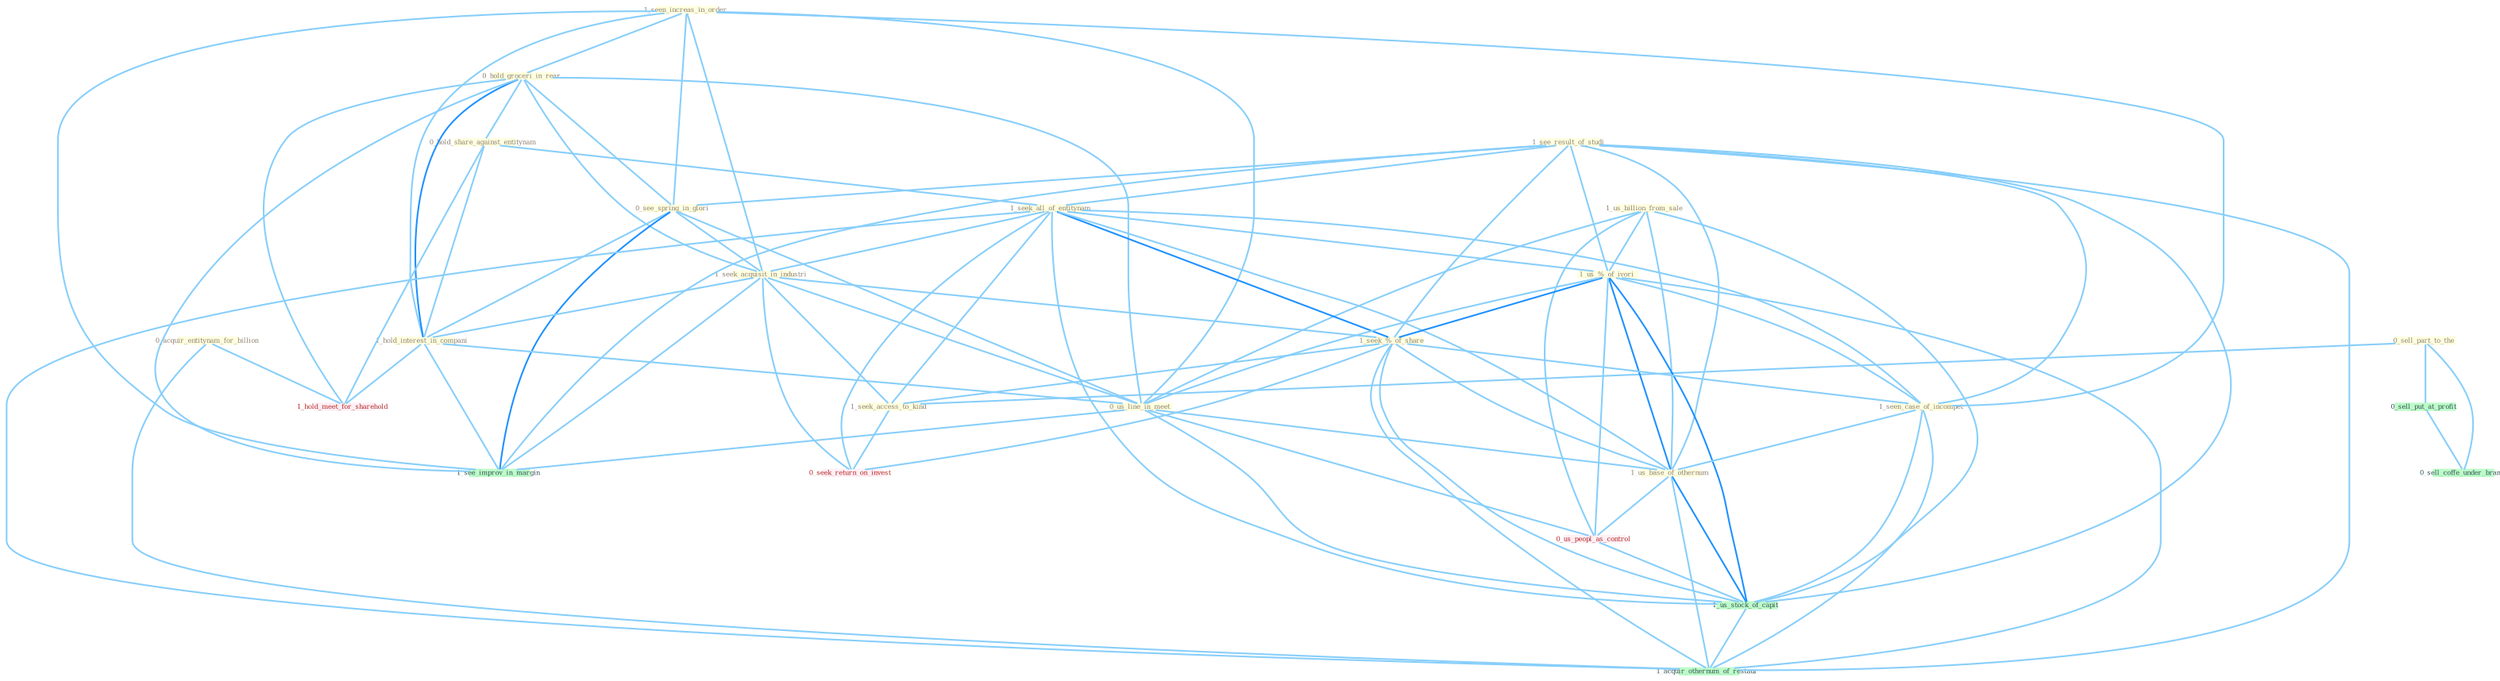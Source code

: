 Graph G{ 
    node
    [shape=polygon,style=filled,width=.5,height=.06,color="#BDFCC9",fixedsize=true,fontsize=4,
    fontcolor="#2f4f4f"];
    {node
    [color="#ffffe0", fontcolor="#8b7d6b"] "1_seen_increas_in_order " "0_hold_groceri_in_rear " "1_see_result_of_studi " "0_see_spring_in_glori " "1_us_billion_from_sale " "0_hold_share_against_entitynam " "1_seek_all_of_entitynam " "1_seek_acquisit_in_industri " "0_sell_part_to_the " "1_us_%_of_ivori " "1_seek_%_of_share " "1_hold_interest_in_compani " "0_acquir_entitynam_for_billion " "1_seek_access_to_kind " "1_seen_case_of_incompet " "0_us_line_in_meet " "1_us_base_of_othernum "}
{node [color="#fff0f5", fontcolor="#b22222"] "0_us_peopl_as_control " "0_seek_return_on_invest " "1_hold_meet_for_sharehold "}
edge [color="#B0E2FF"];

	"1_seen_increas_in_order " -- "0_hold_groceri_in_rear " [w="1", color="#87cefa" ];
	"1_seen_increas_in_order " -- "0_see_spring_in_glori " [w="1", color="#87cefa" ];
	"1_seen_increas_in_order " -- "1_seek_acquisit_in_industri " [w="1", color="#87cefa" ];
	"1_seen_increas_in_order " -- "1_hold_interest_in_compani " [w="1", color="#87cefa" ];
	"1_seen_increas_in_order " -- "1_seen_case_of_incompet " [w="1", color="#87cefa" ];
	"1_seen_increas_in_order " -- "0_us_line_in_meet " [w="1", color="#87cefa" ];
	"1_seen_increas_in_order " -- "1_see_improv_in_margin " [w="1", color="#87cefa" ];
	"0_hold_groceri_in_rear " -- "0_see_spring_in_glori " [w="1", color="#87cefa" ];
	"0_hold_groceri_in_rear " -- "0_hold_share_against_entitynam " [w="1", color="#87cefa" ];
	"0_hold_groceri_in_rear " -- "1_seek_acquisit_in_industri " [w="1", color="#87cefa" ];
	"0_hold_groceri_in_rear " -- "1_hold_interest_in_compani " [w="2", color="#1e90ff" , len=0.8];
	"0_hold_groceri_in_rear " -- "0_us_line_in_meet " [w="1", color="#87cefa" ];
	"0_hold_groceri_in_rear " -- "1_see_improv_in_margin " [w="1", color="#87cefa" ];
	"0_hold_groceri_in_rear " -- "1_hold_meet_for_sharehold " [w="1", color="#87cefa" ];
	"1_see_result_of_studi " -- "0_see_spring_in_glori " [w="1", color="#87cefa" ];
	"1_see_result_of_studi " -- "1_seek_all_of_entitynam " [w="1", color="#87cefa" ];
	"1_see_result_of_studi " -- "1_us_%_of_ivori " [w="1", color="#87cefa" ];
	"1_see_result_of_studi " -- "1_seek_%_of_share " [w="1", color="#87cefa" ];
	"1_see_result_of_studi " -- "1_seen_case_of_incompet " [w="1", color="#87cefa" ];
	"1_see_result_of_studi " -- "1_us_base_of_othernum " [w="1", color="#87cefa" ];
	"1_see_result_of_studi " -- "1_us_stock_of_capit " [w="1", color="#87cefa" ];
	"1_see_result_of_studi " -- "1_see_improv_in_margin " [w="1", color="#87cefa" ];
	"1_see_result_of_studi " -- "1_acquir_othernum_of_restaur " [w="1", color="#87cefa" ];
	"0_see_spring_in_glori " -- "1_seek_acquisit_in_industri " [w="1", color="#87cefa" ];
	"0_see_spring_in_glori " -- "1_hold_interest_in_compani " [w="1", color="#87cefa" ];
	"0_see_spring_in_glori " -- "0_us_line_in_meet " [w="1", color="#87cefa" ];
	"0_see_spring_in_glori " -- "1_see_improv_in_margin " [w="2", color="#1e90ff" , len=0.8];
	"1_us_billion_from_sale " -- "1_us_%_of_ivori " [w="1", color="#87cefa" ];
	"1_us_billion_from_sale " -- "0_us_line_in_meet " [w="1", color="#87cefa" ];
	"1_us_billion_from_sale " -- "1_us_base_of_othernum " [w="1", color="#87cefa" ];
	"1_us_billion_from_sale " -- "0_us_peopl_as_control " [w="1", color="#87cefa" ];
	"1_us_billion_from_sale " -- "1_us_stock_of_capit " [w="1", color="#87cefa" ];
	"0_hold_share_against_entitynam " -- "1_seek_all_of_entitynam " [w="1", color="#87cefa" ];
	"0_hold_share_against_entitynam " -- "1_hold_interest_in_compani " [w="1", color="#87cefa" ];
	"0_hold_share_against_entitynam " -- "1_hold_meet_for_sharehold " [w="1", color="#87cefa" ];
	"1_seek_all_of_entitynam " -- "1_seek_acquisit_in_industri " [w="1", color="#87cefa" ];
	"1_seek_all_of_entitynam " -- "1_us_%_of_ivori " [w="1", color="#87cefa" ];
	"1_seek_all_of_entitynam " -- "1_seek_%_of_share " [w="2", color="#1e90ff" , len=0.8];
	"1_seek_all_of_entitynam " -- "1_seek_access_to_kind " [w="1", color="#87cefa" ];
	"1_seek_all_of_entitynam " -- "1_seen_case_of_incompet " [w="1", color="#87cefa" ];
	"1_seek_all_of_entitynam " -- "1_us_base_of_othernum " [w="1", color="#87cefa" ];
	"1_seek_all_of_entitynam " -- "0_seek_return_on_invest " [w="1", color="#87cefa" ];
	"1_seek_all_of_entitynam " -- "1_us_stock_of_capit " [w="1", color="#87cefa" ];
	"1_seek_all_of_entitynam " -- "1_acquir_othernum_of_restaur " [w="1", color="#87cefa" ];
	"1_seek_acquisit_in_industri " -- "1_seek_%_of_share " [w="1", color="#87cefa" ];
	"1_seek_acquisit_in_industri " -- "1_hold_interest_in_compani " [w="1", color="#87cefa" ];
	"1_seek_acquisit_in_industri " -- "1_seek_access_to_kind " [w="1", color="#87cefa" ];
	"1_seek_acquisit_in_industri " -- "0_us_line_in_meet " [w="1", color="#87cefa" ];
	"1_seek_acquisit_in_industri " -- "0_seek_return_on_invest " [w="1", color="#87cefa" ];
	"1_seek_acquisit_in_industri " -- "1_see_improv_in_margin " [w="1", color="#87cefa" ];
	"0_sell_part_to_the " -- "1_seek_access_to_kind " [w="1", color="#87cefa" ];
	"0_sell_part_to_the " -- "0_sell_put_at_profit " [w="1", color="#87cefa" ];
	"0_sell_part_to_the " -- "0_sell_coffe_under_brand " [w="1", color="#87cefa" ];
	"1_us_%_of_ivori " -- "1_seek_%_of_share " [w="2", color="#1e90ff" , len=0.8];
	"1_us_%_of_ivori " -- "1_seen_case_of_incompet " [w="1", color="#87cefa" ];
	"1_us_%_of_ivori " -- "0_us_line_in_meet " [w="1", color="#87cefa" ];
	"1_us_%_of_ivori " -- "1_us_base_of_othernum " [w="2", color="#1e90ff" , len=0.8];
	"1_us_%_of_ivori " -- "0_us_peopl_as_control " [w="1", color="#87cefa" ];
	"1_us_%_of_ivori " -- "1_us_stock_of_capit " [w="2", color="#1e90ff" , len=0.8];
	"1_us_%_of_ivori " -- "1_acquir_othernum_of_restaur " [w="1", color="#87cefa" ];
	"1_seek_%_of_share " -- "1_seek_access_to_kind " [w="1", color="#87cefa" ];
	"1_seek_%_of_share " -- "1_seen_case_of_incompet " [w="1", color="#87cefa" ];
	"1_seek_%_of_share " -- "1_us_base_of_othernum " [w="1", color="#87cefa" ];
	"1_seek_%_of_share " -- "0_seek_return_on_invest " [w="1", color="#87cefa" ];
	"1_seek_%_of_share " -- "1_us_stock_of_capit " [w="1", color="#87cefa" ];
	"1_seek_%_of_share " -- "1_acquir_othernum_of_restaur " [w="1", color="#87cefa" ];
	"1_hold_interest_in_compani " -- "0_us_line_in_meet " [w="1", color="#87cefa" ];
	"1_hold_interest_in_compani " -- "1_see_improv_in_margin " [w="1", color="#87cefa" ];
	"1_hold_interest_in_compani " -- "1_hold_meet_for_sharehold " [w="1", color="#87cefa" ];
	"0_acquir_entitynam_for_billion " -- "1_hold_meet_for_sharehold " [w="1", color="#87cefa" ];
	"0_acquir_entitynam_for_billion " -- "1_acquir_othernum_of_restaur " [w="1", color="#87cefa" ];
	"1_seek_access_to_kind " -- "0_seek_return_on_invest " [w="1", color="#87cefa" ];
	"1_seen_case_of_incompet " -- "1_us_base_of_othernum " [w="1", color="#87cefa" ];
	"1_seen_case_of_incompet " -- "1_us_stock_of_capit " [w="1", color="#87cefa" ];
	"1_seen_case_of_incompet " -- "1_acquir_othernum_of_restaur " [w="1", color="#87cefa" ];
	"0_us_line_in_meet " -- "1_us_base_of_othernum " [w="1", color="#87cefa" ];
	"0_us_line_in_meet " -- "0_us_peopl_as_control " [w="1", color="#87cefa" ];
	"0_us_line_in_meet " -- "1_us_stock_of_capit " [w="1", color="#87cefa" ];
	"0_us_line_in_meet " -- "1_see_improv_in_margin " [w="1", color="#87cefa" ];
	"1_us_base_of_othernum " -- "0_us_peopl_as_control " [w="1", color="#87cefa" ];
	"1_us_base_of_othernum " -- "1_us_stock_of_capit " [w="2", color="#1e90ff" , len=0.8];
	"1_us_base_of_othernum " -- "1_acquir_othernum_of_restaur " [w="1", color="#87cefa" ];
	"0_us_peopl_as_control " -- "1_us_stock_of_capit " [w="1", color="#87cefa" ];
	"0_sell_put_at_profit " -- "0_sell_coffe_under_brand " [w="1", color="#87cefa" ];
	"1_us_stock_of_capit " -- "1_acquir_othernum_of_restaur " [w="1", color="#87cefa" ];
}
